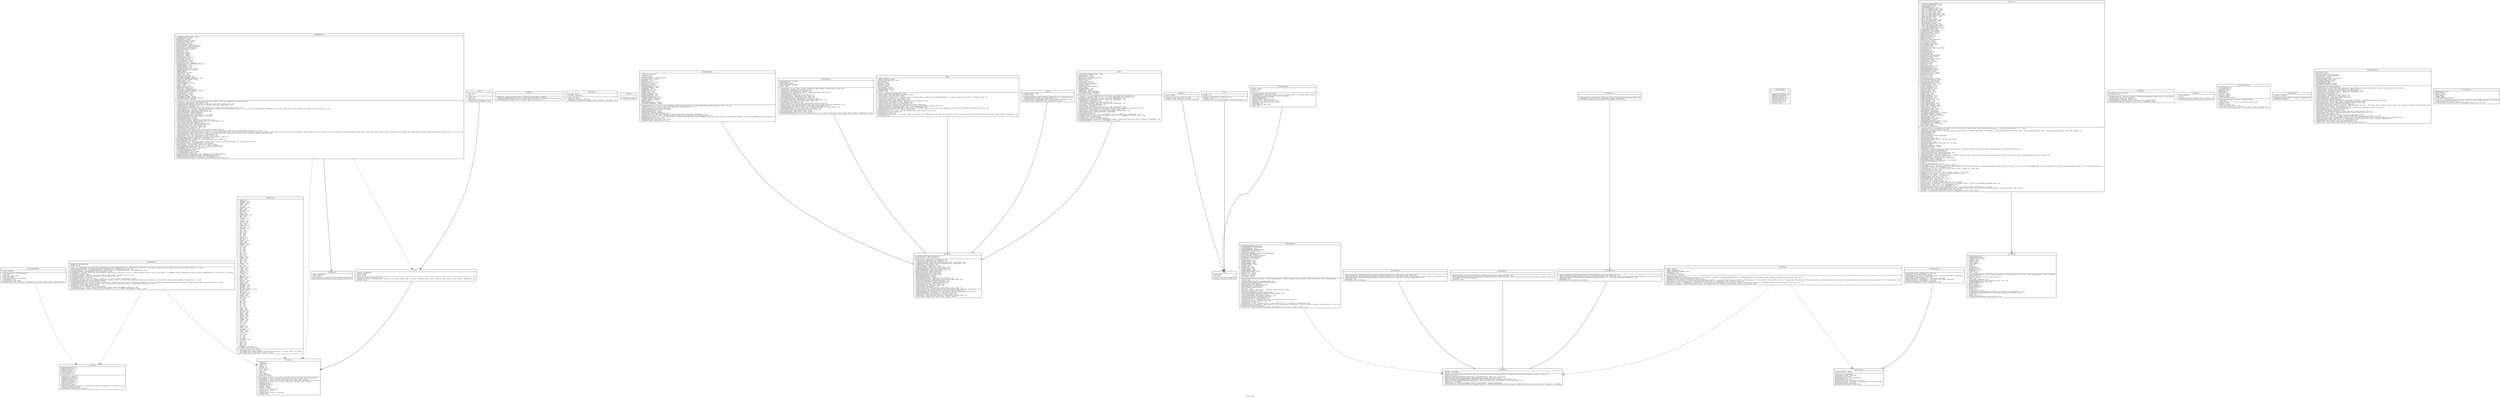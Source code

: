 digraph classes {
 fontname = "Bitstream Vera Sans"
 fontsize = 8
 overlap=false
 concentrate=true
 node [ fontname = "Bitstream Vera Sans" fontsize = 8 shape = "record" ]
 edge [ fontname = "Bitstream Vera Sans" fontsize = 8 ]
label="UML-neko-1.9.21""LocationItem" [
	label="{
 		LocationItem|
 		# fBeginCharacterOffset : int\l# fBeginColumnNumber : int\l# fBeginLineNumber : int\l# fEndCharacterOffset : int\l# fEndColumnNumber : int\l# fEndLineNumber : int\l|
 		+ LocationItem() : LocationItem\l+ getBeginCharacterOffset() : int\l+ getBeginColumnNumber() : int\l+ getBeginLineNumber() : int\l+ getEndCharacterOffset() : int\l+ getEndColumnNumber() : int\l+ getEndLineNumber() : int\l+ isSynthesized() : boolean\l+ setValues(beginOffset : int, beginLine : int, endOffset : int, endColumn : int, beginColumn : int, endLine : int) : void\l+ toString(str : StringBuffer) : String\lLocationItem(other : LocationItem) : LocationItem\l
	}"
 ]
"DOMParser" [
	label="{
 		DOMParser|
 		|
 		+ DOMParser(e : SAXNotSupportedException, e : SAXNotRecognizedException) : DOMParser\l+ doctypeDecl(VERSION : String, okay : boolean, sysid : String, pubid : String, root : String, augs : Augmentations) : void\l_- getParserSubVersion_(VERSION : String, e : Exception, index1 : int, index2 : int) : int\l
	}"
 ]
"HTMLEntities" [
	label="{
 		HTMLEntities|
 		_# ENTITIES_ : Map\l_# SEITITNE_ : IntProperties\l|
 		+ _get_(c : int) : String\l+ _get_(value : String, name : String) : int\l_- load0_(filename : String, props : Properties, stream : InputStream, e : IOException) : void\l
	}"
 ]
"Element" [
	label="{
 		Element|
 		+ _BLOCK_ : int\l+ _CONTAINER_ : int\l+ _EMPTY_ : int\l+ _INLINE_ : int\l+ _SPECIAL_ : int\l+ bounds : short\l+ closes : short[1]\l+ code : short\l+ flags : int\l+ name : String\l+ parent : Element[1]\l+ parentCodes : short[1]\l|
 		+ Element(flags : int, bounds : short, parent : short, closes : short[1], code : short, name : String) : Element\l+ Element(flags : int, code : short, name : String, parent : short, closes : short[1]) : Element\l+ Element(flags : int, parents : short[1], bounds : short, closes : short[1], code : short, name : String) : Element\l+ Element(parents : short[1], flags : int, closes : short[1], code : short, name : String) : Element\l+ ISBLOCK() : boolean\l+ ISCONTAINER() : boolean\l+ ISEMPTY() : boolean\l+ ISINLINE() : boolean\l+ ISSPECIAL() : boolean\l+ closes(i : int, tag : short) : boolean\l+ equals(o : object) : boolean\l+ hashCode() : int\l+ isParent(element : Element, i : int) : boolean\l+ toString() : String\l
	}"
 ]
"SAXParser" [
	label="{
 		SAXParser|
 		|
 		+ SAXParser() : SAXParser\l
	}"
 ]
"NamespaceBinder" [
	label="{
 		NamespaceBinder|
 		+ _XHTML_1_0_URI_ : String\l+ _XMLNS_URI_ : String\l+ _XML_URI_ : String\l# FNAMESPACECONTEXT : NamespaceSupport\l# fInsertNamespaces : boolean\l# fNamesAttrs : short\l# fNamesElems : short\l# fNamespacePrefixes : boolean\l# fNamespaces : boolean\l# fNamespacesURI : String\l# fOverrideNamespaces : boolean\l_# INSERT_NAMESPACES_ : String\l_# NAMESPACES_ : String\l_# NAMESPACES_URI_ : String\l_# NAMES_ATTRS_ : String\l_# NAMES_ELEMS_ : String\l_# NAMES_LOWERCASE_ : short\l_# NAMES_NO_CHANGE_ : short\l_# NAMES_UPPERCASE_ : short\l_# OVERRIDE_NAMESPACES_ : String\l_- FEATURE_DEFAULTS_ : Boolean[1]\l_- PROPERTY_DEFAULTS_ : object[1]\l- FQNAME : QName\l_- RECOGNIZED_FEATURES_ : String[1]\l_- RECOGNIZED_PROPERTIES_ : String[1]\l|
 		+ emptyElement(dcount : int, dcount : int, attrs : XMLAttributes, prefix : String, prefix : String, i : int, augs : Augmentations, element : QName, uri : String, i : int) : void\l+ endElement(i : int, dcount : int, prefix : String, augs : Augmentations, element : QName) : void\l+ getFeatureDefault(i : int, featureId : String) : Boolean\l+ getPropertyDefault(propertyId : String, i : int) : object\l+ getRecognizedFeatures() : String[1]\l+ getRecognizedProperties() : String[1]\l+ reset(manager : XMLComponentManager) : void\l+ startDocument(locator : XMLLocator, nscontext : NamespaceContext, encoding : String, augs : Augmentations) : void\l+ startElement(i : int, dcount : int, attrs : XMLAttributes, element : QName, augs : Augmentations, uri : String, prefix : String) : void\l# bindNamespaces(attrCount : int, i : int, uri : String, anamelen : int, aprefix : String, prefix : String, attrs : XMLAttributes, avalue : String, prefix : String, xmlns : String, element : QName, i : int, alocal : String, ANAME : String, aname : String) : void\l_# GETNAMESVALUE_(value : String) : short\l_# MODIFYNAME_(name : String, mode : short) : String\l_# splitQName_(qname : QName, index : int) : void\l
	}"
 ]
"Entry" [
	label="{
 		Entry|
 		- augs_ : Augmentations\l- text_ : XMLString\l|
 		+ Entry(chars : char[1], text : XMLString, augs : Augmentations) : Entry\l
	}"
 ]
"XercesBridge_2_2" [
	label="{
 		XercesBridge_2_2|
 		|
 		+ XMLDocumentFilter_setDocumentSource(lastSource : XMLDocumentSource, filter : XMLDocumentFilter) : void\l+ XMLDocumentHandler_startDocument(documentHandler : XMLDocumentHandler, locator : XMLLocator, nscontext : NamespaceContext, augs : Augmentations, encoding : String) : void\l+ XMLDocumentHandler_startPrefixMapping(documentHandler : XMLDocumentHandler, uri : String, prefix : String, augs : Augmentations) : void\l+ getVersion() : String\l# XercesBridge_2_2(e : Throwable) : XercesBridge_2_2\l
	}"
 ]
"SynthesizedItem" [
	label="{
 		SynthesizedItem|
 		|
 		+ getBeginCharacterOffset() : int\l+ getBeginColumnNumber() : int\l+ getBeginLineNumber() : int\l+ getEndCharacterOffset() : int\l+ getEndColumnNumber() : int\l+ getEndLineNumber() : int\l+ isSynthesized() : boolean\l+ toString() : String\l
	}"
 ]
"IntProperties" [
	label="{
 		IntProperties|
 		- entries : Entry[1]\l|
 		+ get(key : int, entry : Entry, hash : int) : String\l+ put(key : int, value : String, entry : Entry, hash : int) : void\l
	}"
 ]
"Entry" [
	label="{
 		Entry|
 		+ key : int\l+ next : Entry\l+ value : String\l|
 		+ Entry(next : Entry, key : int, value : String) : Entry\l
	}"
 ]
"CurrentEntity" [
	label="{
 		CurrentEntity|
 		+ BASESYSTEMID : String\l+ EXPANDEDSYSTEMID : String\l+ LITERALSYSTEMID : String\l+ PUBLICID : String\l+ VERSION : String\l+ buffer : char[1]\l+ characterOffset_ : int\l+ length : int\l+ offset : int\l- columnNumber_ : int\l- encoding : String\l- endReached_ : boolean\l- lineNumber_ : int\l- stream_ : Reader\l|
 		+ CurrentEntity(literalSystemId : String, encoding : String, publicId : String, baseSystemId : String, stream : Reader, expandedSystemId : String) : CurrentEntity\l+ getLineNumber() : int\l# load(count : int, adjust : int, array : char[1], offset : int) : int\l# read(c : char) : int\l- closeQuietly(e : IOException) : void\l- debugBufferIfNeeded(i : int, suffix : String, prefix : String, c : char) : void\l- debugBufferIfNeeded(prefix : String) : void\l- getCharacterOffset() : int\lhasNext() : boolean\l- getColumnNumber() : int\l- getCurrentChar() : char\l- getNextChar() : char\l- incLine() : void\l- incLine(nbLines : int) : void\l- resetBuffer(buffer : XMLStringBuffer, columnNumber : int, lineNumber : int, characterOffset : int) : void\l- restorePosition(originalCharacterOffset : int, originalOffset : int, originalColumnNumber : int) : void\l- rewind() : void\l- rewind(i : int) : void\l- setStream(inputStreamReader : InputStreamReader) : void\l
	}"
 ]
"HTMLElements" [
	label="{
 		HTMLElements|
 		+ _ABBR_ : short\l+ _ACRONYM_ : short\l+ _ADDRESS_ : short\l+ _APPLET_ : short\l+ _AREA_ : short\l+ _A_ : short\l+ _BASEFONT_ : short\l+ _BASE_ : short\l+ _BDO_ : short\l+ _BGSOUND_ : short\l+ _BIG_ : short\l+ _BLINK_ : short\l+ _BLOCKQUOTE_ : short\l+ _BODY_ : short\l+ _BR_ : short\l+ _BUTTON_ : short\l+ _B_ : short\l+ _CAPTION_ : short\l+ _CENTER_ : short\l+ _CITE_ : short\l+ _CODE_ : short\l+ _COLGROUP_ : short\l+ _COL_ : short\l+ _COMMENT_ : short\l+ _DD_ : short\l+ _DEL_ : short\l+ _DFN_ : short\l+ _DIR_ : short\l+ _DIV_ : short\l+ _DL_ : short\l+ _DT_ : short\l+ _EMBED_ : short\l+ _EM_ : short\l+ _FIELDSET_ : short\l+ _FONT_ : short\l+ _FORM_ : short\l+ _FRAMESET_ : short\l+ _FRAME_ : short\l+ _H1_ : short\l+ _H2_ : short\l+ _H3_ : short\l+ _H4_ : short\l+ _H5_ : short\l+ _H6_ : short\l+ _HEAD_ : short\l+ _HR_ : short\l+ _HTML_ : short\l+ _IFRAME_ : short\l+ _ILAYER_ : short\l+ _IMG_ : short\l+ _INPUT_ : short\l+ _INS_ : short\l+ _ISINDEX_ : short\l+ _I_ : short\l+ _KBD_ : short\l+ _KEYGEN_ : short\l+ _LABEL_ : short\l+ _LAYER_ : short\l+ _LEGEND_ : short\l+ _LINK_ : short\l+ _LISTING_ : short\l+ _LI_ : short\l+ _MAP_ : short\l+ _MARQUEE_ : short\l+ _MENU_ : short\l+ _META_ : short\l+ _MULTICOL_ : short\l+ _NEXTID_ : short\l+ _NOBR_ : short\l+ _NOEMBED_ : short\l+ _NOFRAMES_ : short\l+ _NOLAYER_ : short\l+ _NOSCRIPT_ : short\l+ _NO_SUCH_ELEMENT_ : Element\l+ _OBJECT_ : short\l+ _OL_ : short\l+ _OPTGROUP_ : short\l+ _OPTION_ : short\l+ _PARAM_ : short\l+ _PLAINTEXT_ : short\l+ _PRE_ : short\l+ _P_ : short\l+ _Q_ : short\l+ _RBC_ : short\l+ _RB_ : short\l+ _RP_ : short\l+ _RTC_ : short\l+ _RT_ : short\l+ _RUBY_ : short\l+ _SAMP_ : short\l+ _SCRIPT_ : short\l+ _SECTION_ : short\l+ _SELECT_ : short\l+ _SMALL_ : short\l+ _SOUND_ : short\l+ _SPACER_ : short\l+ _SPAN_ : short\l+ _STRIKE_ : short\l+ _STRONG_ : short\l+ _STYLE_ : short\l+ _SUB_ : short\l+ _SUP_ : short\l+ _S_ : short\l+ _TABLE_ : short\l+ _TBODY_ : short\l+ _TD_ : short\l+ _TEXTAREA_ : short\l+ _TFOOT_ : short\l+ _THEAD_ : short\l+ _TH_ : short\l+ _TITLE_ : short\l+ _TR_ : short\l+ _TT_ : short\l+ _UL_ : short\l+ _UNKNOWN_ : short\l+ _U_ : short\l+ _VAR_ : short\l+ _WBR_ : short\l+ _XML_ : short\l+ _XMP_ : short\l_# ELEMENTS_ : ElementList\l_# ELEMENTS_ARRAY_ : Element[1][2]\l|
 		+ _GETELEMENT_(code : short) : Element\l+ _GETELEMENT_(elem : Element, elements : Element[1], element : Element, c : int, ename : String, i : int) : Element\l+ _GETELEMENT_(ename : String, element : Element) : Element\l
	}"
 ]
"HTMLAugmentations" [
	label="{
 		HTMLAugmentations|
 		# FITEMS : Hashtable\l|
 		+ HTMLAugmentations() : HTMLAugmentations\l+ clear() : void\l+ getItem(key : String) : object\l+ keys() : Enumeration\l+ putItem(item : object, key : String) : object\l+ removeAllItems() : void\l+ removeItem(key : String) : object\lHTMLAugmentations(value : object, keys : Enumeration, key : String, augs : Augmentations) : HTMLAugmentations\l
	}"
 ]
"ElementRemover" [
	label="{
 		ElementRemover|
 		# fAcceptedElements : Hashtable\l# fElementDepth : int\l# fRemovalElementDepth : int\l# fRemovedElements : Hashtable\l_# NULL_ : object\l|
 		+ acceptElement(i : int, value : object, newarray : String[1], key : object, attributes : String[1], element : String) : void\l+ characters(augs : Augmentations, text : XMLString) : void\l+ comment(augs : Augmentations, text : XMLString) : void\l+ emptyElement(augs : Augmentations, attributes : XMLAttributes, element : QName) : void\l+ endCDATA(augs : Augmentations) : void\l+ endElement(element : QName, augs : Augmentations) : void\l+ endGeneralEntity(augs : Augmentations, name : String) : void\l+ endPrefixMapping(augs : Augmentations, prefix : String) : void\l+ ignorableWhitespace(augs : Augmentations, text : XMLString) : void\l+ processingInstruction(data : XMLString, target : String, augs : Augmentations) : void\l+ removeElement(value : object, key : object, element : String) : void\l+ startCDATA(augs : Augmentations) : void\l+ startDocument(locator : XMLLocator, augs : Augmentations, encoding : String) : void\l+ startDocument(nscontext : NamespaceContext, locator : XMLLocator, encoding : String, augs : Augmentations) : void\l+ startElement(augs : Augmentations, attributes : XMLAttributes, element : QName) : void\l+ startGeneralEntity(name : String, encoding : String, id : XMLResourceIdentifier, augs : Augmentations) : void\l+ startPrefixMapping(prefix : String, uri : String, augs : Augmentations) : void\l+ textDecl(version : String, augs : Augmentations, encoding : String) : void\l# elementAccepted(key : object, element : String) : boolean\l# elementRemoved(key : object, element : String) : boolean\l# handleOpenTag(attributeCount : int, aname : String, key : object, j : int, i : int, anames : String[1], value : object, element : QName, attributes : XMLAttributes) : boolean\l
	}"
 ]
"ErrorReporter" [
	label="{
 		ErrorReporter|
 		# fErrorMessages : ResourceBundle\l# fLastLocale : Locale\l|
 		+ formatMessage(value : String, args : object[1], e : MissingResourceException, message : String, key : String) : String\l+ reportError(args : object[1], key : String) : void\l+ reportWarning(key : String, args : object[1]) : void\l# createException(args : object[1], message : String, key : String) : XMLParseException\l# formatSimpleMessage(args : object[1], i : int, key : String, str : StringBuffer) : String\l
	}"
 ]
"DefaultFilter" [
	label="{
 		DefaultFilter|
 		# fDocumentHandler : XMLDocumentHandler\l# fDocumentSource : XMLDocumentSource\l|
 		+ characters(augs : Augmentations, text : XMLString) : void\l+ comment(augs : Augmentations, text : XMLString) : void\l+ doctypeDecl(systemId : String, publicId : String, root : String, augs : Augmentations) : void\l+ emptyElement(element : QName, attributes : XMLAttributes, augs : Augmentations) : void\l+ endCDATA(augs : Augmentations) : void\l+ endDocument(augs : Augmentations) : void\l+ endElement(element : QName, augs : Augmentations) : void\l+ endGeneralEntity(augs : Augmentations, name : String) : void\l+ endPrefixMapping(prefix : String, augs : Augmentations) : void\l+ getDocumentHandler() : XMLDocumentHandler\l+ getDocumentSource() : XMLDocumentSource\l+ getFeatureDefault(featureId : String) : Boolean\l+ getPropertyDefault(propertyId : String) : object\l+ getRecognizedFeatures() : String[1]\l+ getRecognizedProperties() : String[1]\l+ ignorableWhitespace(augs : Augmentations, text : XMLString) : void\l+ processingInstruction(augs : Augmentations, data : XMLString, target : String) : void\l+ reset(componentManager : XMLComponentManager) : void\l+ setDocumentHandler(handler : XMLDocumentHandler) : void\l+ setDocumentSource(source : XMLDocumentSource) : void\l+ setFeature(featureId : String, state : boolean) : void\l+ setProperty(propertyId : String, value : object) : void\l+ startCDATA(augs : Augmentations) : void\l+ startDocument(locator : XMLLocator, augs : Augmentations, encoding : String) : void\l+ startDocument(nscontext : NamespaceContext, locator : XMLLocator, encoding : String, augs : Augmentations) : void\l+ startElement(augs : Augmentations, attributes : XMLAttributes, element : QName) : void\l+ startGeneralEntity(augs : Augmentations, encoding : String, id : XMLResourceIdentifier, name : String) : void\l+ startPrefixMapping(augs : Augmentations, uri : String, prefix : String) : void\l+ textDecl(version : String, augs : Augmentations, encoding : String) : void\l+ xmlDecl(version : String, standalone : String, augs : Augmentations, encoding : String) : void\l_# merge_(array3 : String[1], array2 : String[1], array1 : String[1]) : String[1]\l
	}"
 ]
"Writer" [
	label="{
 		Writer|
 		+ _NOTIFY_CHAR_REFS_ : String\l+ _NOTIFY_HTML_BUILTIN_REFS_ : String\l# fElementDepth : int\l# fEncoding : String\l# fNormalize : boolean\l# fPrintChars : boolean\l# fPrinter : PrintWriter\l# fSeenHttpEquiv : boolean\l# fSeenRootElement : boolean\l_# AUGMENTATIONS_ : String\l_# FILTERS_ : String\l|
 		+ Writer(e : UnsupportedEncodingException) : Writer\l+ Writer(encoding : String, outputStream : OutputStream) : Writer\l+ Writer(encoding : String, writer : Writer) : Writer\l+ _main_(filtersVector : Vector, source : , oencoding : String, argv : String[1], identity : boolean, parser : XMLParserConfiguration, i : int, purify : boolean, arg : String, filters : [1], iencoding : String) : void\l+ characters(augs : Augmentations, text : XMLString) : void\l+ comment(text : XMLString, augs : Augmentations) : void\l+ emptyElement(element : QName, attributes : XMLAttributes, augs : Augmentations) : void\l+ endElement(augs : Augmentations, element : QName) : void\l+ endGeneralEntity(name : String, augs : Augmentations) : void\l+ startDocument(locator : XMLLocator, augs : Augmentations, encoding : String) : void\l+ startDocument(nscontext : NamespaceContext, locator : XMLLocator, augs : Augmentations, encoding : String) : void\l+ startElement(attributes : XMLAttributes, element : QName, augs : Augmentations) : void\l+ startGeneralEntity(e : NumberFormatException, entity : String, value : int, base : int, offset : int, hex : boolean, augs : Augmentations, encoding : String, id : XMLResourceIdentifier, name : String) : void\l# printAttributeValue(length : int, j : int, c : char, text : String) : void\l# printCharacters(i : int, i : int, c : char, c : char, text : XMLString, entity : String, normalize : boolean) : void\l# printEndElement(element : QName) : void\l# printEntity(name : String) : void\l# printStartElement(charsetIndex : int, i : int, content : String, i : int, httpEquiv : String, originalContent : String, length : int, contentIndex : int, aname : String, aname : String, attrCount : int, avalue : String, element : QName, attributes : XMLAttributes) : void\l_- printUsage_() : void\l
	}"
 ]
"HTMLTagBalancer" [
	label="{
 		HTMLTagBalancer|
 		+ _FRAGMENT_CONTEXT_STACK_ : String\l# FELEMENTSTACK : InfoStack\l# FINLINESTACK : InfoStack\l# fAllowSelfclosingIframe : boolean\l# fAllowSelfclosingTags : boolean\l# fAugmentations : boolean\l# fDocumentFragment : boolean\l# fDocumentHandler : XMLDocumentHandler\l# fDocumentSource : XMLDocumentSource\l# fErrorReporter : HTMLErrorReporter\l# fIgnoreOutsideContent : boolean\l# fNamesAttrs : short\l# fNamesElems : short\l# fNamespaces : boolean\l# fOpenedForm : boolean\l# fReportErrors : boolean\l# fSeenAnything : boolean\l# fSeenBodyElement : boolean\l# fSeenDoctype : boolean\l# fSeenHeadElement : boolean\l# fSeenRootElement : boolean\l# fSeenRootElementEnd : boolean\l# tagBalancingListener : HTMLTagBalancingListener\l_# AUGMENTATIONS_ : String\l_# NAMES_UPPERCASE_ : short\l_# REPORT_ERRORS_ : String\l_# SYNTHESIZED_ITEM_ : HTMLEventInfo\l_- RECOGNIZED_PROPERTIES_ : String[1]\l- FQNAME : QName\l_# ERROR_REPORTER_ : String\l_# NAMESPACES_ : String\l_# NAMES_ATTRS_ : String\l- fragmentContextStackSize_ : int\l_# DOCUMENT_FRAGMENT_ : String\l_# DOCUMENT_FRAGMENT_DEPRECATED_ : String\l_# IGNORE_OUTSIDE_CONTENT_ : String\l_# NAMES_MATCH_ : short\l- endElementsBuffer_ : List\l- fSeenBodyElementEnd : boolean\l- lostText_ : LostText\l_# NAMES_ELEMS_ : String\l_# NAMES_LOWERCASE_ : short\l- FEMPTYATTRS : XMLAttributes\l- FINFOSETAUGS : HTMLAugmentations\l_- RECOGNIZED_PROPERTIES_DEFAULTS_ : object[1]\l- fSeenFramesetElement : boolean\l- forcedEndElement_ : boolean\l- forcedStartElement_ : boolean\l_# NAMES_NO_CHANGE_ : short\l_- RECOGNIZED_FEATURES_ : String[1]\l_- RECOGNIZED_FEATURES_DEFAULTS_ : Boolean[1]\l- fragmentContextStack_ : QName[1]\l|
 		+ characters(i : int, info : Info, hname : String, whitespace : boolean, bname : String, augs : Augmentations, text : XMLString) : void\l+ comment(text : XMLString, augs : Augmentations) : void\l+ doctypeDecl(rootElementName : String, publicId : String, augs : Augmentations, systemId : String) : void\l+ emptyElement(attrs : XMLAttributes, elem : Element, element : QName, augs : Augmentations) : void\l+ endCDATA(augs : Augmentations) : void\l+ endDocument(augs : Augmentations, body : String, length : int, i : int, ename : String, ename : String, info : Info) : void\l+ endElement(info : Info, i : int, iname : String, elem : Element, iname : String, size : int, forcedEndElement : boolean, i : int, info : Info, ename : String, attributes : XMLAttributes, info : Info, augs : Augmentations, element : QName, size : int, depth : int, pelem : Element, i : int) : void\l+ endGeneralEntity(name : String, augs : Augmentations) : void\l+ endPrefixMapping(augs : Augmentations, prefix : String) : void\l+ getDocumentHandler() : XMLDocumentHandler\l+ getDocumentSource() : XMLDocumentSource\l+ getFeatureDefault(featureId : String, length : int, i : int) : Boolean\l+ getPropertyDefault(propertyId : String, length : int, i : int) : object\l+ getRecognizedFeatures() : String[1]\l+ getRecognizedProperties() : String[1]\l+ ignorableWhitespace(text : XMLString, augs : Augmentations) : void\l+ processingInstruction(data : XMLString, target : String, augs : Augmentations) : void\l+ reset(manager : XMLComponentManager) : void\l+ setDocumentHandler(handler : XMLDocumentHandler) : void\l+ setDocumentSource(source : XMLDocumentSource) : void\l+ setFeature(featureId : String, state : boolean) : void\l+ setProperty(propertyId : String, value : object) : void\l+ startCDATA(augs : Augmentations) : void\l+ startDocument(locator : XMLLocator, augs : Augmentations, encoding : String) : void\l+ startDocument(nscontext : NamespaceContext, elt : Element, i : int, name : QName, locator : XMLLocator, augs : Augmentations, encoding : String) : void\l+ startElement(element : Element, parentCreated : boolean, inline : boolean, head : QName, depth : int, elementCode : short, pname : String, i : int, attrs : XMLAttributes, ename : String, i : int, info : Info, info : Info, isForcedCreation : boolean, ename : String, info : Info, info : Info, iname : String, pname : String, preferedParent : Element, ename : String, qname : QName, depth : int, augs : Augmentations, head : QName, elem : QName, length : int, qname : QName, parentCreated : boolean, length : int, i : int, j : int) : void\l+ startGeneralEntity(insertBody : boolean, bname : String, info : Info, hname : String, augs : Augmentations, encoding : String, id : XMLResourceIdentifier, name : String) : void\l+ startPrefixMapping(uri : String, prefix : String, augs : Augmentations) : void\l+ textDecl(version : String, augs : Augmentations, encoding : String) : void\l+ xmlDecl(version : String, augs : Augmentations, encoding : String, standalone : String) : void\l# CALLENDELEMENT(element : QName, augs : Augmentations) : void\l# CALLSTARTELEMENT(attrs : XMLAttributes, augs : Augmentations, element : QName) : void\l# EMPTYATTRIBUTES() : XMLAttributes\l# GETELEMENTDEPTH(info : Info, tableBodyOrHtml : boolean, container : boolean, element : Element, depth : int, i : int, elementCode : short) : int\l# SYNTHESIZEDAUGS(augs : HTMLAugmentations) : Augmentations\l# getElement(index : int, elementName : QName, name : String) : Element\l# getParentDepth(j : int, bounds : short, info : Info, i : int, parents : Element[1]) : int\l- consumeBufferedEndElements(toConsume : List, i : int, entry : ElementEntry) : void\l_# MODIFYNAME_(name : String, mode : short) : String\l_# GETNAMESVALUE_(value : String) : short\l- consumeEarlyTextIfNeeded() : void\l- createQName(tagName : String) : QName\l- forceStartBody(body : QName) : void\l- forceStartElement(attrs : XMLAttributes, augs : Augmentations, elem : QName) : boolean\lsetTagBalancingListener(tagBalancingListener : HTMLTagBalancingListener) : void\l- notifyDiscardedEndElement(element : QName, augs : Augmentations) : void\l- notifyDiscardedStartElement(attrs : XMLAttributes, augs : Augmentations, elem : QName) : void\l
	}"
 ]
"ObjectFactory" [
	label="{
 		ObjectFactory|
 		_- DEBUG_ : boolean\l_- DEFAULT_LINE_LENGTH_ : int\l_- DEFAULT_PROPERTIES_FILENAME_ : String\l_- fLastModified_ : long\l_- fXercesProperties_ : Properties\l|
 		_- debugPrintln_(msg : String) : void\l_- findJarServiceProvider_(ss : SecuritySupport, x : IOException, cl : ClassLoader, is : InputStream, e : UnsupportedEncodingException, rd : BufferedReader, current : ClassLoader, serviceId : String, factoryClassName : String, factoryId : String) : object\l_createObject_(factoryId : String, fallbackClassName : String) : object\l_createObject_(ss : SecuritySupport, e : SecurityException, propertiesFileExists : boolean, cl : ClassLoader, factoryId : String, x : Exception, fis : FileInputStream, x : Exception, provider : object, systemProp : String, se : SecurityException, factoryClassName : String, propertiesFilename : String, loadProperties : boolean, javah : String, fallbackClassName : String, props : Properties, propertiesFile : File, fis : FileInputStream) : object\l_findClassLoader_(system : ClassLoader, context : ClassLoader, current : ClassLoader, ss : SecuritySupport, chain : ClassLoader) : ClassLoader\l_findProviderClass_(security : SecurityManager, e : SecurityException, providerClass : Class, packageName : String, lastDot : int, className : String, current : ClassLoader, x : ClassNotFoundException, doFallback : boolean, cl : ClassLoader) : Class\l_newInstance_(x : Exception, x : ClassNotFoundException, instance : object, providerClass : Class, className : String, doFallback : boolean, cl : ClassLoader) : object\l
	}"
 ]
"HTMLConfiguration" [
	label="{
 		HTMLConfiguration|
 		# FDOCUMENTSCANNER : HTMLScanner\l# FERRORREPORTER : HTMLErrorReporter\l# FHTMLCOMPONENTS : Vector\l# FNAMESPACEBINDER : NamespaceBinder\l# FTAGBALANCER : HTMLTagBalancer\l# fCloseStream : boolean\l# fDTDContentModelHandler : XMLDTDContentModelHandler\l# fDTDHandler : XMLDTDHandler\l# fDocumentHandler : XMLDocumentHandler\l# fEntityResolver : XMLEntityResolver\l# fErrorHandler : XMLErrorHandler\l# fLocale : Locale\l_# AUGMENTATIONS_ : String\l_# BALANCE_TAGS_ : String\l_# ERROR_DOMAIN_ : String\l_# ERROR_REPORTER_ : String\l_# FILTERS_ : String\l_# NAMESPACES_ : String\l_# NAMES_ATTRS_ : String\l_# NAMES_ELEMS_ : String\l_# REPORT_ERRORS_ : String\l_# SIMPLE_ERROR_FORMAT_ : String\l_# XERCES_2_0_0_ : boolean\l_# XERCES_2_0_1_ : boolean\l_# XML4J_4_0_x_ : boolean\l_- DOCSOURCE_ : Class[1]\l|
 		+ HTMLConfiguration(recognizedProperties : String[1], recognizedFeatures : String[1], symbolTable : object, VALIDATION : String, SYMBOL_TABLE : String) : HTMLConfiguration\l+ cleanup() : void\l+ evaluateInputSource(inputSource : XMLInputSource) : void\l+ getDTDContentModelHandler() : XMLDTDContentModelHandler\l+ getDTDHandler() : XMLDTDHandler\l+ getDocumentHandler() : XMLDocumentHandler\l+ getEntityResolver() : XMLEntityResolver\l+ getErrorHandler() : XMLErrorHandler\l+ getLocale() : Locale\l+ parse(more : boolean, e : XNIException, e : IOException, complete : boolean) : boolean\l+ parse(source : XMLInputSource) : void\l+ pushInputSource(inputSource : XMLInputSource) : void\l+ setDTDContentModelHandler(handler : XMLDTDContentModelHandler) : void\l+ setDTDHandler(handler : XMLDTDHandler) : void\l+ setDocumentHandler(handler : XMLDocumentHandler) : void\l+ setEntityResolver(resolver : XMLEntityResolver) : void\l+ setErrorHandler(handler : XMLErrorHandler) : void\l+ setFeature(size : int, i : int, component : HTMLComponent, featureId : String, state : boolean) : void\l+ setInputSource(inputSource : XMLInputSource) : void\l+ setLocale(locale : Locale) : void\l+ setProperty(size : int, filter : , propertyId : String, i : int, value : object, filters : [1], i : int, component : HTMLComponent) : void\l# addComponent(state : Boolean, value : object, properties : String[1], propertyCount : int, featureCount : int, features : String[1], component : HTMLComponent, i : int, i : int) : void\l# createDocumentScanner() : HTMLScanner\l# reset(lastSource : XMLDocumentSource, component : HTMLComponent, size : int, i : int, i : int, filters : [1], filter : ) : void\l
	}"
 ]
"ElementList" [
	label="{
 		ElementList|
 		+ data : Element[1]\l+ size : int\l|
 		+ addElement(newarray : Element[1], element : Element) : void\l
	}"
 ]
"XercesBridge" [
	label="{
 		XercesBridge|
 		_- INSTANCE_ : XercesBridge\l|
 		+ //XMLDocumentHandler_startDocument//(locator : XMLLocator, nscontext : NamespaceContext, documentHandler : XMLDocumentHandler, augs : Augmentations, encoding : String) : void\l+ //getVersion//() : String\l+ NamespaceContext_declarePrefix(namespaceContext : NamespaceContext, ns : String, avalue : String) : void\l+ XMLDocumentFilter_setDocumentSource(filter : XMLDocumentFilter, lastSource : XMLDocumentSource) : void\l+ XMLDocumentHandler_endPrefixMapping(documentHandler : XMLDocumentHandler, prefix : String, augs : Augmentations) : void\l+ XMLDocumentHandler_startPrefixMapping(documentHandler : XMLDocumentHandler, augs : Augmentations, uri : String, prefix : String) : void\l+ _getInstance_() : XercesBridge\l_- makeInstance_(i : int, bridge : XercesBridge, className : String, classNames : String[1]) : XercesBridge\l_- newInstanceOrNull_(e : InstantiationException, e : IllegalAccessException, e : IllegalArgumentException, className : String, ex : ClassNotFoundException, ex : SecurityException, ex : LinkageError) : XercesBridge\l
	}"
 ]
"SecuritySupport" [
	label="{
 		SecuritySupport|
 		_- SECURITYSUPPORT_ : object\l|
 		_getInstance_() : SecuritySupport\lgetContextClassLoader() : ClassLoader\lgetFileExists(f : File) : boolean\lgetFileInputStream(file : File) : FileInputStream\lgetLastModified(f : File) : long\lgetParentClassLoader(cl : ClassLoader) : ClassLoader\lgetResourceAsStream(ris : InputStream, cl : ClassLoader, name : String) : InputStream\lgetSystemClassLoader() : ClassLoader\lgetSystemProperty(propName : String) : String\l
	}"
 ]
"LostText" [
	label="{
 		LostText|
 		- ENTRIES : List\l|
 		+ add(augs : Augmentations, text : XMLString) : void\l+ isEmpty() : boolean\l+ refeed(entry : Entry, iter : Iterator, tagBalancer : XMLDocumentHandler) : void\l
	}"
 ]
"NamespaceSupport" [
	label="{
 		NamespaceSupport|
 		# fEntries : Entry[1]\l# fLevels : int[1]\l# fTop : int\l|
 		+ NamespaceSupport() : NamespaceSupport\l+ declarePrefix(dprefix : String, count : int, entry : Entry, i : int, earray : Entry[1], uri : String, prefix : String) : boolean\l+ getAllPrefixes(i : int, prefix : String, prefixes : Vector) : Enumeration\l+ getDeclaredPrefixAt(index : int) : String\l+ getDeclaredPrefixCount() : int\l+ getParentContext() : NamespaceContext\l+ getPrefix(i : int, uri : String, entry : Entry) : String\l+ getURI(entry : Entry, prefix : String, i : int) : String\l+ popContext() : void\l+ pushContext(iarray : int[1]) : void\l+ reset() : void\l
	}"
 ]
"Identity" [
	label="{
 		Identity|
 		_# AUGMENTATIONS_ : String\l_# FILTERS_ : String\l|
 		+ emptyElement(element : QName, attributes : XMLAttributes, augs : Augmentations) : void\l+ endElement(element : QName, augs : Augmentations) : void\l+ startElement(augs : Augmentations, element : QName, attributes : XMLAttributes) : void\l_# synthesized_(info : HTMLEventInfo, augs : Augmentations) : boolean\l
	}"
 ]
"InfoStack" [
	label="{
 		InfoStack|
 		+ data : Info[1]\l+ top : int\l|
 		+ peek() : Info\l+ pop() : Info\l+ push(newarray : Info[1], info : Info) : void\l+ toString(i : int, sb : StringBuffer) : String\l
	}"
 ]
"SecuritySupport12" [
	label="{
 		SecuritySupport12|
 		|
 		getContextClassLoader( : PrivilegedAction) : ClassLoader\lgetFileExists(f : File,  : PrivilegedAction) : boolean\lgetFileInputStream(file : File, e : PrivilegedActionException,  : PrivilegedExceptionAction) : FileInputStream\lgetLastModified( : PrivilegedAction, f : File) : long\lgetParentClassLoader( : PrivilegedAction, cl : ClassLoader) : ClassLoader\lgetResourceAsStream( : PrivilegedAction, cl : ClassLoader, name : String) : InputStream\lgetSystemClassLoader( : PrivilegedAction) : ClassLoader\lgetSystemProperty(propName : String,  : PrivilegedAction) : String\l
	}"
 ]
"HTMLScanner" [
	label="{
 		HTMLScanner|
 		+ _ALLOW_SELFCLOSING_IFRAME_ : String\l+ _ALLOW_SELFCLOSING_TAGS_ : String\l+ _CDATA_SECTIONS_ : String\l+ _FIX_MSWINDOWS_REFS_ : String\l+ _HTML_4_01_FRAMESET_PUBID_ : String\l+ _HTML_4_01_FRAMESET_SYSID_ : String\l+ _HTML_4_01_STRICT_PUBID_ : String\l+ _HTML_4_01_STRICT_SYSID_ : String\l+ _HTML_4_01_TRANSITIONAL_PUBID_ : String\l+ _HTML_4_01_TRANSITIONAL_SYSID_ : String\l+ _IGNORE_SPECIFIED_CHARSET_ : String\l+ _INSERT_DOCTYPE_ : String\l+ _NOTIFY_CHAR_REFS_ : String\l+ _NOTIFY_HTML_BUILTIN_REFS_ : String\l+ _NOTIFY_XML_BUILTIN_REFS_ : String\l+ _OVERRIDE_DOCTYPE_ : String\l+ _PARSE_NOSCRIPT_CONTENT_ : String\l+ _SCRIPT_STRIP_CDATA_DELIMS_ : String\l+ _SCRIPT_STRIP_COMMENT_DELIMS_ : String\l+ _STYLE_STRIP_CDATA_DELIMS_ : String\l+ _STYLE_STRIP_COMMENT_DELIMS_ : String\l# FCURRENTENTITYSTACK : Stack\l# FSTRINGBUFFER : XMLStringBuffer\l# fAllowSelfclosingIframe : boolean\l# fAllowSelfclosingTags : boolean\l# fAugmentations : boolean\l# fBeginCharacterOffset : int\l# fBeginColumnNumber : int\l# fBeginLineNumber : int\l# fByteStream : PlaybackInputStream\l# fCDATASections : boolean\l# fContentScanner : Scanner\l# fCurrentEntity : CurrentEntity\l# fDefaultIANAEncoding : String\l# fDoctypePubid : String\l# fDoctypeSysid : String\l# fDocumentHandler : XMLDocumentHandler\l# fElementCount : int\l# fElementDepth : int\l# fEndCharacterOffset : int\l# fEndColumnNumber : int\l# fEndLineNumber : int\l# fErrorReporter : HTMLErrorReporter\l# fFixWindowsCharRefs : boolean\l# fIANAEncoding : String\l# fIgnoreSpecifiedCharset : boolean\l# fInsertDoctype : boolean\l# fIso8859Encoding : boolean\l# fJavaEncoding : String\l# fNamesAttrs : short\l# fNamesElems : short\l# fNormalizeAttributes : boolean\l# fNotifyCharRefs : boolean\l# fNotifyHtmlBuiltinRefs : boolean\l# fNotifyXmlBuiltinRefs : boolean\l# fOverrideDoctype : boolean\l# fParseNoFramesContent : boolean\l# fParseNoScriptContent : boolean\l# fReportErrors : boolean\l# fScanner : Scanner\l# fScannerState : short\l# fScriptStripCDATADelims : boolean\l# fScriptStripCommentDelims : boolean\l# fSpecialScanner : SpecialScanner\l# fStyleStripCDATADelims : boolean\l# fStyleStripCommentDelims : boolean\l_# AUGMENTATIONS_ : String\l_# DEBUG_CALLBACKS_ : boolean\l_# DEFAULT_BUFFER_SIZE_ : int\l_# DEFAULT_ENCODING_ : String\l_# DOCTYPE_PUBID_ : String\l_# DOCTYPE_SYSID_ : String\l_# ERROR_REPORTER_ : String\l_# NAMES_ATTRS_ : String\l_# NAMES_ELEMS_ : String\l_# NAMES_LOWERCASE_ : short\l_# NAMES_NO_CHANGE_ : short\l_# NAMES_UPPERCASE_ : short\l_# NORMALIZE_ATTRIBUTES_ : String\l_# REPORT_ERRORS_ : String\l_# STATE_CONTENT_ : short\l_# STATE_END_DOCUMENT_ : short\l_# STATE_MARKUP_BRACKET_ : short\l_# STATE_START_DOCUMENT_ : short\l- FINFOSETAUGS : HTMLAugmentations\l_- DEBUG_CHARSET_ : boolean\l_- RECOGNIZED_FEATURES_ : String[1]\l- FLOCATIONITEM : LocationItem\l- FNONNORMATTR : XMLStringBuffer\l_- RECOGNIZED_FEATURES_DEFAULTS_ : Boolean[1]\l_- RECOGNIZED_PROPERTIES_ : String[1]\l- FRESOURCEID : XMLResourceIdentifierImpl\l_- DEBUG_BUFFER_ : boolean\l_- DEBUG_SCANNER_STATE_ : boolean\l- FSINGLEBOOLEAN : boolean[1]\l_- DEBUG_SCANNER_ : boolean\l_- RECOGNIZED_PROPERTIES_DEFAULTS_ : object[1]\l- FSTRINGBUFFER2 : XMLStringBuffer\l_# SYNTHESIZED_ITEM_ : HTMLEventInfo\l_- ENTITY_CHARS_ : BitSet\l- REPLACEMENT_CHARACTER : char\l|
 		+ _expandSystemId_(se : SecurityException, dir : String, e : URI, e : URI, id : String, dir : String, systemId : String, baseSystemId : String, base : , e : URI, se : SecurityException, uri : , uri : ) : String\l+ cleanup(size : int, closeall : boolean, i : int) : void\l+ evaluateInputSource(previousScanner : Scanner, encoding : String, previousEntity : CurrentEntity, baseSystemId : String, inputSource : XMLInputSource, literalSystemId : String, publicId : String, previousScannerState : short, e : IOException, expandedSystemId : String, reader : Reader) : void\l+ getBaseSystemId() : String\l+ getCharacterOffset() : int\l+ getColumnNumber() : int\l+ getDocumentHandler() : XMLDocumentHandler\l+ getEncoding() : String\l+ getExpandedSystemId() : String\l+ getFeatureDefault(length : int, i : int, featureId : String) : Boolean\l+ getLineNumber() : int\l+ getLiteralSystemId() : String\l+ getPropertyDefault(propertyId : String, length : int, i : int) : object\l+ getPublicId() : String\l+ getRecognizedFeatures() : String[1]\l+ getRecognizedProperties() : String[1]\l+ getXMLVersion() : String\l+ pushInputSource(encoding : String, baseSystemId : String, inputSource : XMLInputSource, publicId : String, reader : Reader, expandedSystemId : String, literalSystemId : String) : void\l+ reset(manager : XMLComponentManager) : void\l+ scanDocument(complete : boolean) : boolean\l+ setDocumentHandler(handler : XMLDocumentHandler) : void\l+ setFeature(featureId : String, state : boolean) : void\l+ setInputSource(publicId : String, literalSystemId : String, inputStream : InputStream, source : XMLInputSource, encoding : String, baseSystemId : String, url : URL, encodings : String[1], expandedSystemId : String, reader : Reader) : void\l+ setProperty(propertyId : String, value : object) : void\l# LOCATIONAUGS(augs : HTMLAugmentations) : Augmentations\l# RESOURCEID() : XMLResourceIdentifier\l# SYNTHESIZEDAUGS(augs : HTMLAugmentations) : Augmentations\l# fixWindowsCharacter(origChar : int) : int\l# read() : int\l# readPreservingBufferContent(c : char) : int\l# scanDoctype(c : int, sysid : String, root : String, pubid : String) : void\l# scanEntityRef(encoding : String, encoding : String, id : XMLResourceIdentifier, id : XMLResourceIdentifier, e : IllegalArgumentException, content : boolean, name : String, c : int, value : int, str : XMLStringBuffer, notify : boolean, endsWithSemicolon : boolean, invalidEntityInAttribute : boolean, c : int, e : NumberFormatException) : int\l# scanLiteral(c : int, quote : int, str : StringBuffer) : String\l# scanName(length : int, name : String, count : int, strict : boolean, offset : int, length : int, c : char) : String\l# setScanner(scanner : Scanner) : void\l# setScannerState(state : short) : void\l# skip(length : int, c1 : char, s : String, i : int, caseSensitive : boolean, c0 : char) : boolean\l# skipMarkup(slashgt : boolean, c : char, depth : int, balance : boolean) : boolean\l# skipNewlines(c : char, newlines : int, offset : int) : int\l# skipSpaces(spaces : boolean, c : char) : boolean\l_# GETNAMESVALUE_(value : String) : short\l_# MODIFYNAME_(name : String, mode : short) : String\l_# builtinXmlRef_(name : String) : boolean\l_# fixURI_(ch1 : char, str : String, ch0 : char) : String\l_# getValue_(aname : String, attrs : XMLAttributes, length : int, i : int) : String\l_reduceToContent_(i : int, startContent : int, c : char, l1 : int, l2 : int, endMarker : String, c : char, buffer : XMLStringBuffer, startMarker : String) : void\l- appendChar(chars : char[1], value : int, str : XMLStringBuffer) : void\l- appendChar(chars : char[1], value : int, str : StringBuffer) : void\l- endCommentAvailable(nbCaret : int, originalColumnNumber : int, c : int, originalCharacterOffset : int, originalOffset : int) : boolean\lisEncodingCompatible(e : UnsupportedEncodingException, encoding1 : String, encoding2 : String, reference : String, referenceWithEncoding2 : String, bytesEncoding1 : byte[1]) : boolean\l- endsWith(l : int, s : String, buffer : XMLStringBuffer, string : String) : boolean\l- getReader(e : UnsupportedEncodingException, inputSource : XMLInputSource, reader : Reader) : Reader\l
	}"
 ]
"XercesBridge_2_0" [
	label="{
 		XercesBridge_2_0|
 		|
 		+ XMLDocumentHandler_endPrefixMapping(documentHandler : XMLDocumentHandler, augs : Augmentations, prefix : String) : void\l+ XMLDocumentHandler_startDocument(documentHandler : XMLDocumentHandler, locator : XMLLocator, nscontext : NamespaceContext, encoding : String, augs : Augmentations) : void\l+ XMLDocumentHandler_startPrefixMapping(documentHandler : XMLDocumentHandler, uri : String, prefix : String, augs : Augmentations) : void\l+ getVersion() : String\l# XercesBridge_2_0() : XercesBridge_2_0\l
	}"
 ]
"Entry" [
	label="{
 		Entry|
 		+ prefix : String\l+ uri : String\l|
 		+ Entry(uri : String, prefix : String) : Entry\l
	}"
 ]
"PlaybackInputStream" [
	label="{
 		PlaybackInputStream|
 		+ fPushbackLength : int\l+ fPushbackOffset : int\l# fByteBuffer : byte[1]\l# fByteLength : int\l# fByteOffset : int\l# fCleared : boolean\l# fDetected : boolean\l# fPlayback : boolean\l_- DEBUG_PLAYBACK_ : boolean\l|
 		+ PlaybackInputStream(in : InputStream) : PlaybackInputStream\l+ clear() : void\l+ detectEncoding(b3 : int, b1 : int, b2 : int, encodings : String[1]) : void\l+ playback() : void\l+ read(array : byte[1]) : int\l+ read(c : int, newarray : byte[1], c : int) : int\l+ read(newarray : byte[1], array : byte[1], count : int, count : int, offset : int, length : int) : int\l
	}"
 ]
"XercesBridge_2_1" [
	label="{
 		XercesBridge_2_1|
 		|
 		+ XMLDocumentFilter_setDocumentSource(lastSource : XMLDocumentSource, filter : XMLDocumentFilter) : void\l+ XMLDocumentHandler_startDocument(documentHandler : XMLDocumentHandler, locator : XMLLocator, nscontext : NamespaceContext, augs : Augmentations, encoding : String) : void\l+ XercesBridge_2_1(e : Error) : XercesBridge_2_1\l+ getVersion() : String\l
	}"
 ]
"ConfigurationError" [
	label="{
 		ConfigurationError|
 		- exception : Exception\l|
 		ConfigurationError(msg : String, x : Exception) : ConfigurationError\lgetException() : Exception\l
	}"
 ]
"Info" [
	label="{
 		Info|
 		+ attributes : XMLAttributes\l+ element : Element\l+ qname : QName\l|
 		+ Info(qname : QName, element : Element) : Info\l+ Info(specified : boolean, nonNormalizedValue : String, type : String, aqname : QName, length : int, newattrs : XMLAttributes, value : String, i : int, qname : QName, element : Element, attributes : XMLAttributes) : Info\l+ toString() : String\l
	}"
 ]
"XercesBridge_2_3" [
	label="{
 		XercesBridge_2_3|
 		|
 		+ NamespaceContext_declarePrefix(ns : String, avalue : String, namespaceContext : NamespaceContext) : void\l+ XercesBridge_2_3(args : Class[1], e : NoSuchMethodException) : XercesBridge_2_3\l
	}"
 ]
"DOMFragmentParser" [
	label="{
 		DOMFragmentParser|
 		# fCurrentNode : Node\l# fDocument : Document\l# fDocumentFragment : DocumentFragment\l# fDocumentSource : XMLDocumentSource\l# fInCDATASection : boolean\l# fParserConfiguration : XMLParserConfiguration\l_# CURRENT_ELEMENT_NODE_ : String\l_# DOCUMENT_FRAGMENT_ : String\l_# ERROR_HANDLER_ : String\l_# RECOGNIZED_FEATURES_ : String[1]\l_# RECOGNIZED_PROPERTIES_ : String[1]\l|
 		+ DOMFragmentParser() : DOMFragmentParser\l+ characters(node : Node, node : Node, cdata : CDATASection, cdata : CDATASection, textNode : Text, textNode : Text, augs : Augmentations, text : XMLString) : void\l+ comment(comment : Comment, augs : Augmentations, text : XMLString) : void\l+ doctypeDecl(sysid : String, pubid : String, root : String, augs : Augmentations) : void\l+ emptyElement(attrs : XMLAttributes, element : QName, augs : Augmentations) : void\l+ endCDATA(augs : Augmentations) : void\l+ endDocument(augs : Augmentations) : void\l+ endElement(augs : Augmentations, element : QName) : void\l+ endGeneralEntity(name : String, augs : Augmentations) : void\l+ endPrefixMapping(augs : Augmentations, prefix : String) : void\l+ getDocumentSource() : XMLDocumentSource\l+ getErrorHandler(xmlErrorHandler : XMLErrorHandler, errorHandler : ErrorHandler, e : XMLConfigurationException) : ErrorHandler\l+ getFeature(message : String, featureId : String, e : XMLConfigurationException) : boolean\l+ getProperty(propertyId : String, e : XMLConfigurationException, message : String) : object\l+ ignorableWhitespace(augs : Augmentations, text : XMLString) : void\l+ parse(pubid : String, encoding : String, ex : Exception, e : XMLParseException, inputSource : , sysid : String, stream : InputStream, reader : Reader, source : InputSource, fragment : DocumentFragment) : void\l+ parse(systemId : String, fragment : DocumentFragment) : void\l+ processingInstruction(s : String, pi : ProcessingInstruction, data : XMLString, augs : Augmentations, target : String) : void\l+ setDocumentSource(source : XMLDocumentSource) : void\l+ setErrorHandler(errorHandler : ErrorHandler) : void\l+ setFeature(e : XMLConfigurationException, message : String, state : boolean, featureId : String) : void\l+ setProperty(propertyId : String, e : XMLConfigurationException, message : String, value : object) : void\l+ startCDATA(augs : Augmentations) : void\l+ startDocument(locator : XMLLocator, encoding : String, augs : Augmentations) : void\l+ startDocument(locator : XMLLocator, nscontext : NamespaceContext, augs : Augmentations, encoding : String) : void\l+ startElement(aname : String, i : int, elementNode : Element, avalue : String, attrs : XMLAttributes, count : int, element : QName, augs : Augmentations) : void\l+ startGeneralEntity(entityRef : EntityReference, encoding : String, augs : Augmentations, name : String, id : XMLResourceIdentifier) : void\l+ startPrefixMapping(uri : String, prefix : String, augs : Augmentations) : void\l+ textDecl(version : String, encoding : String, augs : Augmentations) : void\l+ xmlDecl(version : String, encoding : String, standalone : String, augs : Augmentations) : void\l
	}"
 ]
"ElementEntry" [
	label="{
 		ElementEntry|
 		- AUGS_ : Augmentations\l- NAME_ : QName\l|
 		ElementEntry(augs : Augmentations, element : QName) : ElementEntry\l
	}"
 ]
"Purifier" [
	label="{
 		Purifier|
 		+ _SYNTHESIZED_NAMESPACE_PREFX_ : String\l# fAugmentations : boolean\l# fInCDATASection : boolean\l# fNamespaceContext : NamespaceContext\l# fNamespaces : boolean\l# fPublicId : String\l# fSeenDoctype : boolean\l# fSeenRootElement : boolean\l# fSynthesizedNamespaceCount : int\l# fSystemId : String\l- FSTRINGBUFFER : XMLStringBuffer\l- fQName : QName\l_# AUGMENTATIONS_ : String\l_# NAMESPACES_ : String\l- FINFOSETAUGS : HTMLAugmentations\l_# SYNTHESIZED_ITEM_ : HTMLEventInfo\l_- RECOGNIZED_FEATURES_ : String[1]\l|
 		+ characters(c : char, str : StringBuffer, length : int, i : int, augs : Augmentations, text : XMLString) : void\l+ comment(str : StringBuffer, length : int, i : int, c : char, augs : Augmentations, text : XMLString) : void\l+ doctypeDecl(sysid : String, pubid : String, root : String, augs : Augmentations) : void\l+ emptyElement(attrs : XMLAttributes, element : QName, augs : Augmentations) : void\l+ endCDATA(augs : Augmentations) : void\l+ endElement(augs : Augmentations, element : QName) : void\l+ processingInstruction(target : String, data : XMLString, augs : Augmentations) : void\l+ reset(manager : XMLComponentManager) : void\l+ startCDATA(augs : Augmentations) : void\l+ startDocument(locator : XMLLocator, encoding : String, augs : Augmentations) : void\l+ startDocument(nscontext : NamespaceContext, locator : XMLLocator, augs : Augmentations, encoding : String) : void\l+ startElement(attrs : XMLAttributes, augs : Augmentations, element : QName) : void\l+ xmlDecl(version : String, standalone : String, augs : Augmentations, encoding : String) : void\l# SYNTHESIZEDAUGS(augs : HTMLAugmentations) : Augmentations\l# handleStartDocument() : void\l# handleStartElement(attrCount : int, attrs : XMLAttributes, i : int, element : QName, augs : Augmentations) : void\l# purifyName(length : int, seenColon : boolean, localpart : boolean, i : int, str : StringBuffer, c : char, name : String) : String\l# purifyQName(qname : QName) : QName\l# purifyText(i : int, c : char, text : XMLString) : XMLString\l# synthesizeBinding(atype : String, qname : String, localpart : String, ns : String, avalue : String, prefix : String, uri : String, attrs : XMLAttributes) : void\l_# toHexString_(padlen : int, i : int, len : int, str : StringBuffer, c : int) : String\l
	}"
 ]
"SpecialScanner" [
	label="{
 		SpecialScanner|
 		# fElementName : String\l# fStyle : boolean\l# fTextarea : boolean\l# fTitle : boolean\l- FQNAME : QName\l- FSTRINGBUFFER : XMLStringBuffer\l|
 		+ scan(c : int, e : EOFException, delimiter : int, ename : String, next : boolean, complete : boolean, c : int) : boolean\l+ setElementName(ename : String) : Scanner\l# scanCharacters(i : int, delimiter : int, buffer : XMLStringBuffer, newlines : int, c : int) : void\l
	}"
 ]
"ContentScanner" [
	label="{
 		ContentScanner|
 		- FATTRIBUTES : XMLAttributesImpl\l- FQNAME : QName\l|
 		+ scan(c : int, e : EOFException, sysid : String, augs : Augmentations, nscontext : NamespaceContext, root : String, enameLC : String, ename : String, locator : , pubid : String, next : boolean, encoding : String, complete : boolean, c : int) : boolean\l# addLocationItem(locationItem : LocationItem, attributes : XMLAttributes, augs : Augmentations, index : int) : void\l# nextContent(nbRead : int, len : int, originalColumnNumber : int, buff : char[1], c : int, originalCharacterOffset : int, originalOffset : int) : String\l# scanAttribute(attributes : XMLAttributesImpl, empty : boolean[1]) : boolean\l# scanAttribute(c2 : int, avalue : String, avalue : String, prevSpace : boolean, isStart : boolean, quote : char, ce : int, empty : boolean[1], lastattr : int, aname : String, lastattr : int, acceptSpace : boolean, skippedSpaces : boolean, attributes : XMLAttributesImpl, ce : int, endc : char, c : int) : boolean\l# scanCDATA(eof : boolean) : void\l# scanCharacters(xmlString : XMLString, i : int, c : char, hasNext : boolean, newlines : int, offset : int, next : int) : void\l# scanComment(newlines : int, buffer : XMLStringBuffer, c : int, eof : boolean, i : int) : void\l# scanEndElement(ename : String) : void\l# scanMarkupContent(i : int, i : int, i : int, newlines : int, count : int, c : int, cend : char, buffer : XMLStringBuffer) : boolean\l# scanPI(aindex : int, beginLineNumber : int, beginColumnNumber : int, version : String, c : int, encoding : String, xmlDeclNow : boolean, data : XMLString, c0 : char, standalone : String, beginCharacterOffset : int, target : String, c : int) : void\l# scanPseudoAttribute(attributes : XMLAttributesImpl) : boolean\l# scanStartElement(content : String, index2 : int, index1 : int, length : int, c : int, empty : boolean[1], charset : String, beginCharacterOffset : int, ename : String, element : Element, beginLineNumber : int, metaCharset : String, httpEquiv : String, beginColumnNumber : int) : String\l- changeEncoding(javaEncoding : String, ianaEncoding : String, encodingChanged : boolean, charset : String, e : UnsupportedEncodingException) : boolean\l- isEnded(ename : String, content : String) : boolean\l- removeSpaces(i : int, sb : StringBuffer, content : String) : String\l- scanScriptContent(c : int, i : int, next : String, waitForEndComment : boolean, buffer : XMLStringBuffer, newlines : int) : void\l- scanUntilEndTag(tagName : String, next : String, end : String, lengthToScan : int, c : int, i : int, buffer : XMLStringBuffer, newlines : int) : void\l
	}"
 ]
edge[arrowhead = "empty"; style= "solid"]
ElementRemover -> DefaultFilter
XercesBridge_2_0 -> XercesBridge
XercesBridge_2_1 -> XercesBridge
XercesBridge_2_2 -> XercesBridge
Identity -> DefaultFilter
NamespaceBinder -> DefaultFilter
XercesBridge_2_3 -> XercesBridge_2_2
SecuritySupport12 -> SecuritySupport
Purifier -> DefaultFilter
Writer -> DefaultFilter
edge[arrowhead = "empty"; style = "dashed"]
edge[arrowhead = "open"; style = "solid"]
HTMLScanner -> CurrentEntity
Info -> Element
LostText -> Entry
HTMLTagBalancer -> ElementEntry
InfoStack -> Info
NamespaceSupport -> Entry
IntProperties -> Entry
edge[arrowhead = "open"; style = "dashed"]
ContentScanner -> LocationItem
HTMLTagBalancer -> Info
ObjectFactory -> SecuritySupport
ContentScanner -> Element
HTMLElements -> Element
HTMLTagBalancer -> Element
HTMLAugmentations -> LocationItem
HTMLConfiguration -> XercesBridge
ObjectFactory -> XercesBridge
}